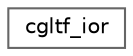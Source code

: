 digraph "Graphical Class Hierarchy"
{
 // LATEX_PDF_SIZE
  bgcolor="transparent";
  edge [fontname=Helvetica,fontsize=10,labelfontname=Helvetica,labelfontsize=10];
  node [fontname=Helvetica,fontsize=10,shape=box,height=0.2,width=0.4];
  rankdir="LR";
  Node0 [id="Node000000",label="cgltf_ior",height=0.2,width=0.4,color="grey40", fillcolor="white", style="filled",URL="$structcgltf__ior.html",tooltip=" "];
}
